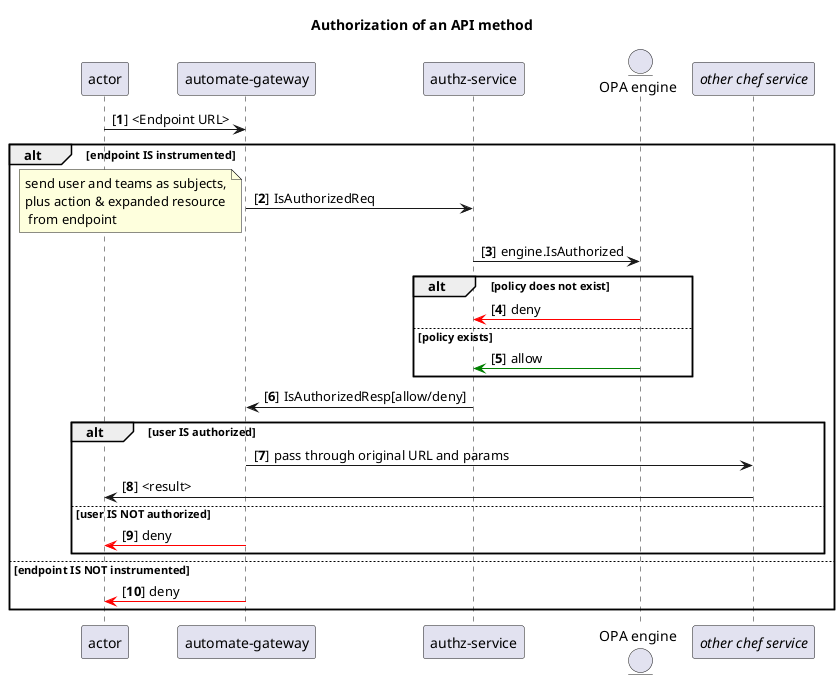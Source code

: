 @startuml
autonumber "[<b>#</b>]"
title Authorization of an API method
participant "actor" as actor
participant "automate-gateway" as api
participant "authz-service" as authz
entity "OPA engine" as opa
participant "//other chef service//" as target

  actor -> api: <Endpoint URL>

  alt endpoint IS instrumented

	  api -> authz: IsAuthorizedReq
    note left
	    send user and teams as subjects,
	    plus action & expanded resource
      from endpoint
    end note
    authz -> opa: engine.IsAuthorized
    alt policy does not exist
      opa -[#red]> authz: deny
    else policy exists
      opa -[#green]> authz: allow
    end
    authz -> api: IsAuthorizedResp[allow/deny]

    alt user IS authorized
      api -> target: pass through original URL and params
      target -> actor: <result>
    else user IS NOT authorized
     api -[#red]> actor: deny
    end
	
  else endpoint IS NOT instrumented

     api -[#red]> actor: deny
   
  end ' alt

@enduml